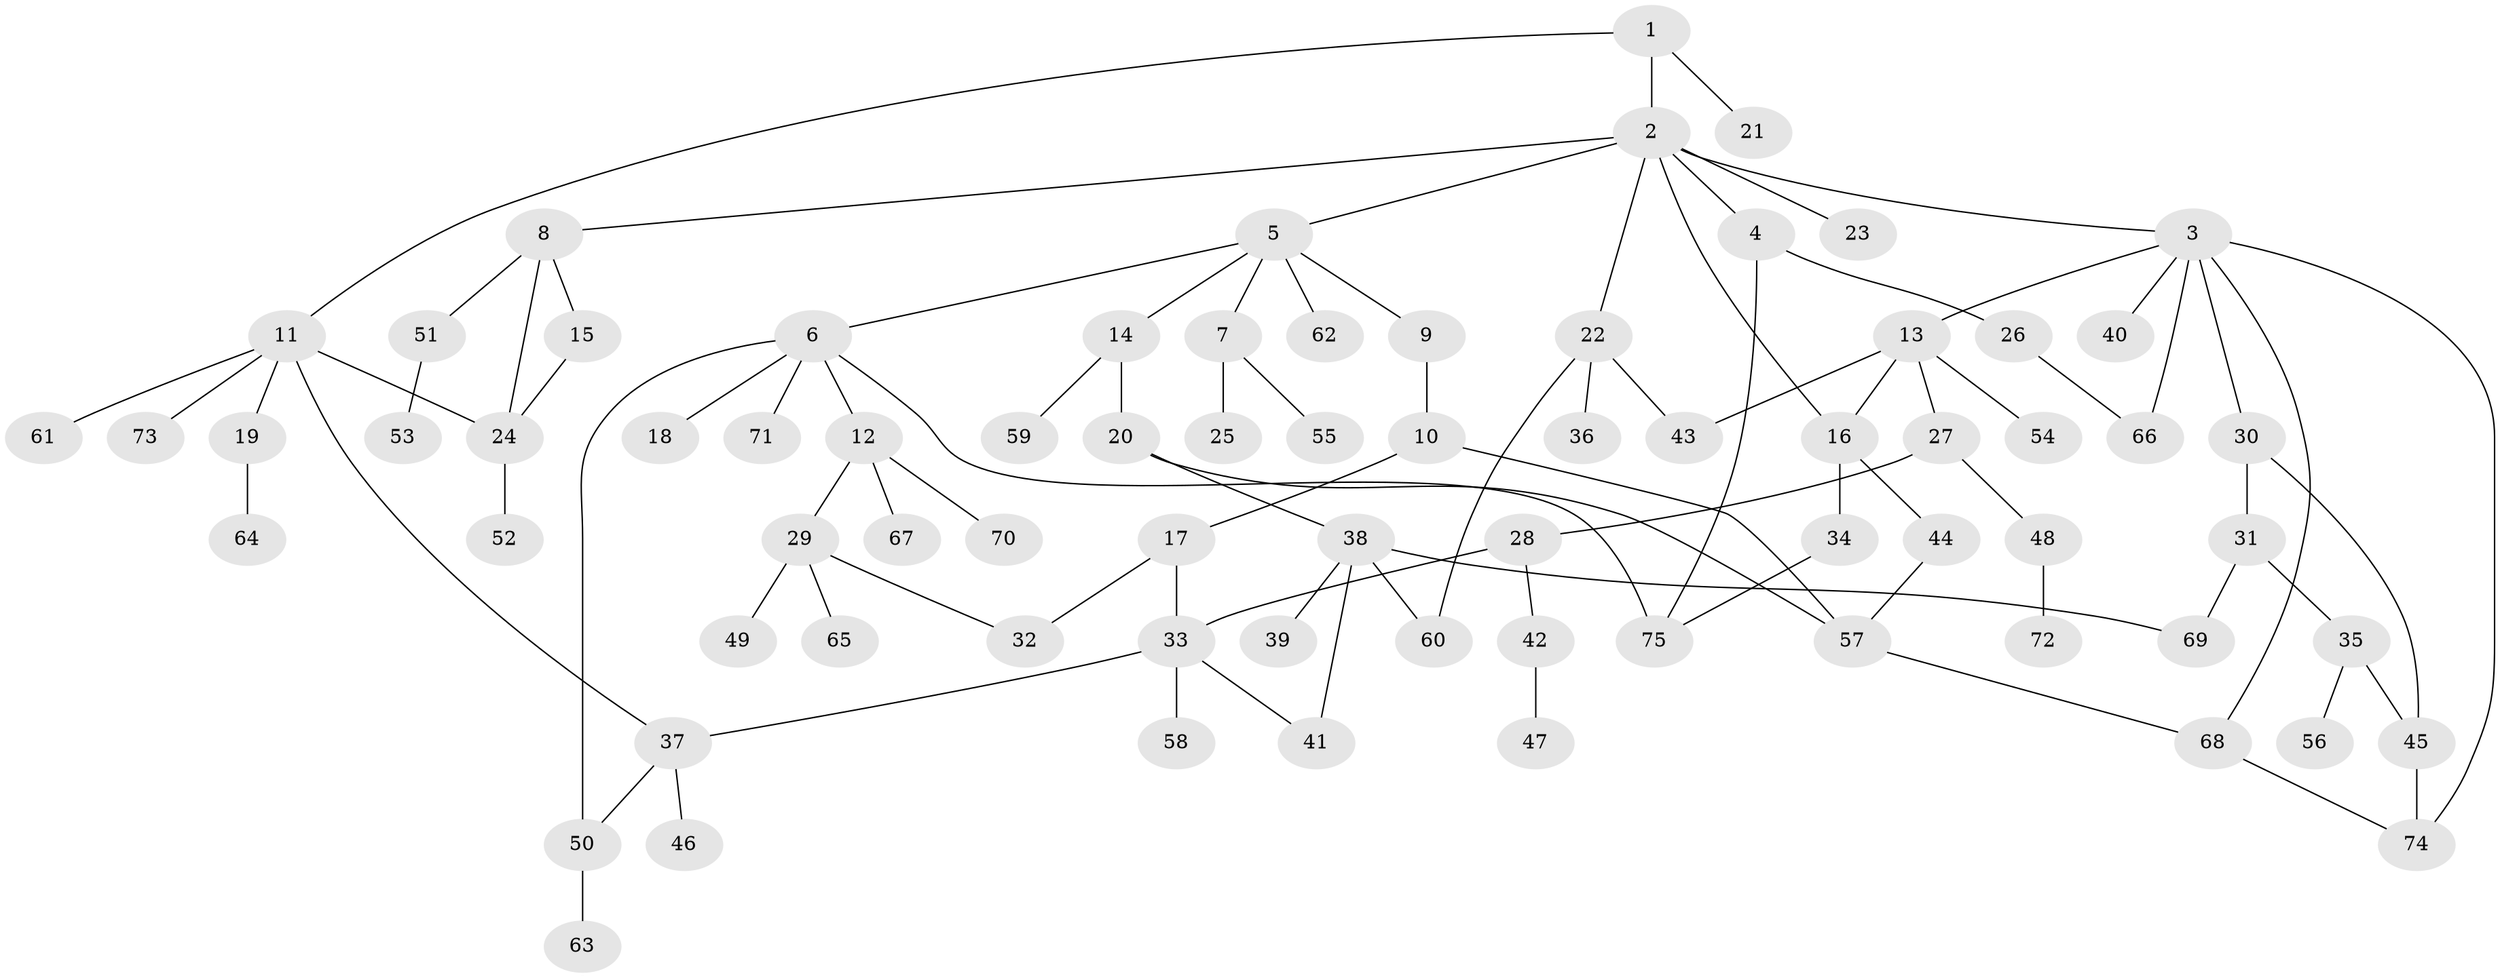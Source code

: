 // Generated by graph-tools (version 1.1) at 2025/13/03/09/25 04:13:23]
// undirected, 75 vertices, 94 edges
graph export_dot {
graph [start="1"]
  node [color=gray90,style=filled];
  1;
  2;
  3;
  4;
  5;
  6;
  7;
  8;
  9;
  10;
  11;
  12;
  13;
  14;
  15;
  16;
  17;
  18;
  19;
  20;
  21;
  22;
  23;
  24;
  25;
  26;
  27;
  28;
  29;
  30;
  31;
  32;
  33;
  34;
  35;
  36;
  37;
  38;
  39;
  40;
  41;
  42;
  43;
  44;
  45;
  46;
  47;
  48;
  49;
  50;
  51;
  52;
  53;
  54;
  55;
  56;
  57;
  58;
  59;
  60;
  61;
  62;
  63;
  64;
  65;
  66;
  67;
  68;
  69;
  70;
  71;
  72;
  73;
  74;
  75;
  1 -- 2;
  1 -- 11;
  1 -- 21;
  2 -- 3;
  2 -- 4;
  2 -- 5;
  2 -- 8;
  2 -- 22;
  2 -- 23;
  2 -- 16;
  3 -- 13;
  3 -- 30;
  3 -- 40;
  3 -- 74;
  3 -- 68;
  3 -- 66;
  4 -- 26;
  4 -- 75;
  5 -- 6;
  5 -- 7;
  5 -- 9;
  5 -- 14;
  5 -- 62;
  6 -- 12;
  6 -- 18;
  6 -- 71;
  6 -- 75;
  6 -- 50;
  7 -- 25;
  7 -- 55;
  8 -- 15;
  8 -- 51;
  8 -- 24;
  9 -- 10;
  10 -- 17;
  10 -- 57;
  11 -- 19;
  11 -- 24;
  11 -- 37;
  11 -- 61;
  11 -- 73;
  12 -- 29;
  12 -- 67;
  12 -- 70;
  13 -- 16;
  13 -- 27;
  13 -- 43;
  13 -- 54;
  14 -- 20;
  14 -- 59;
  15 -- 24;
  16 -- 34;
  16 -- 44;
  17 -- 33;
  17 -- 32;
  19 -- 64;
  20 -- 38;
  20 -- 57;
  22 -- 36;
  22 -- 60;
  22 -- 43;
  24 -- 52;
  26 -- 66;
  27 -- 28;
  27 -- 48;
  28 -- 42;
  28 -- 33;
  29 -- 32;
  29 -- 49;
  29 -- 65;
  30 -- 31;
  30 -- 45;
  31 -- 35;
  31 -- 69;
  33 -- 58;
  33 -- 41;
  33 -- 37;
  34 -- 75;
  35 -- 56;
  35 -- 45;
  37 -- 46;
  37 -- 50;
  38 -- 39;
  38 -- 41;
  38 -- 60;
  38 -- 69;
  42 -- 47;
  44 -- 57;
  45 -- 74;
  48 -- 72;
  50 -- 63;
  51 -- 53;
  57 -- 68;
  68 -- 74;
}
